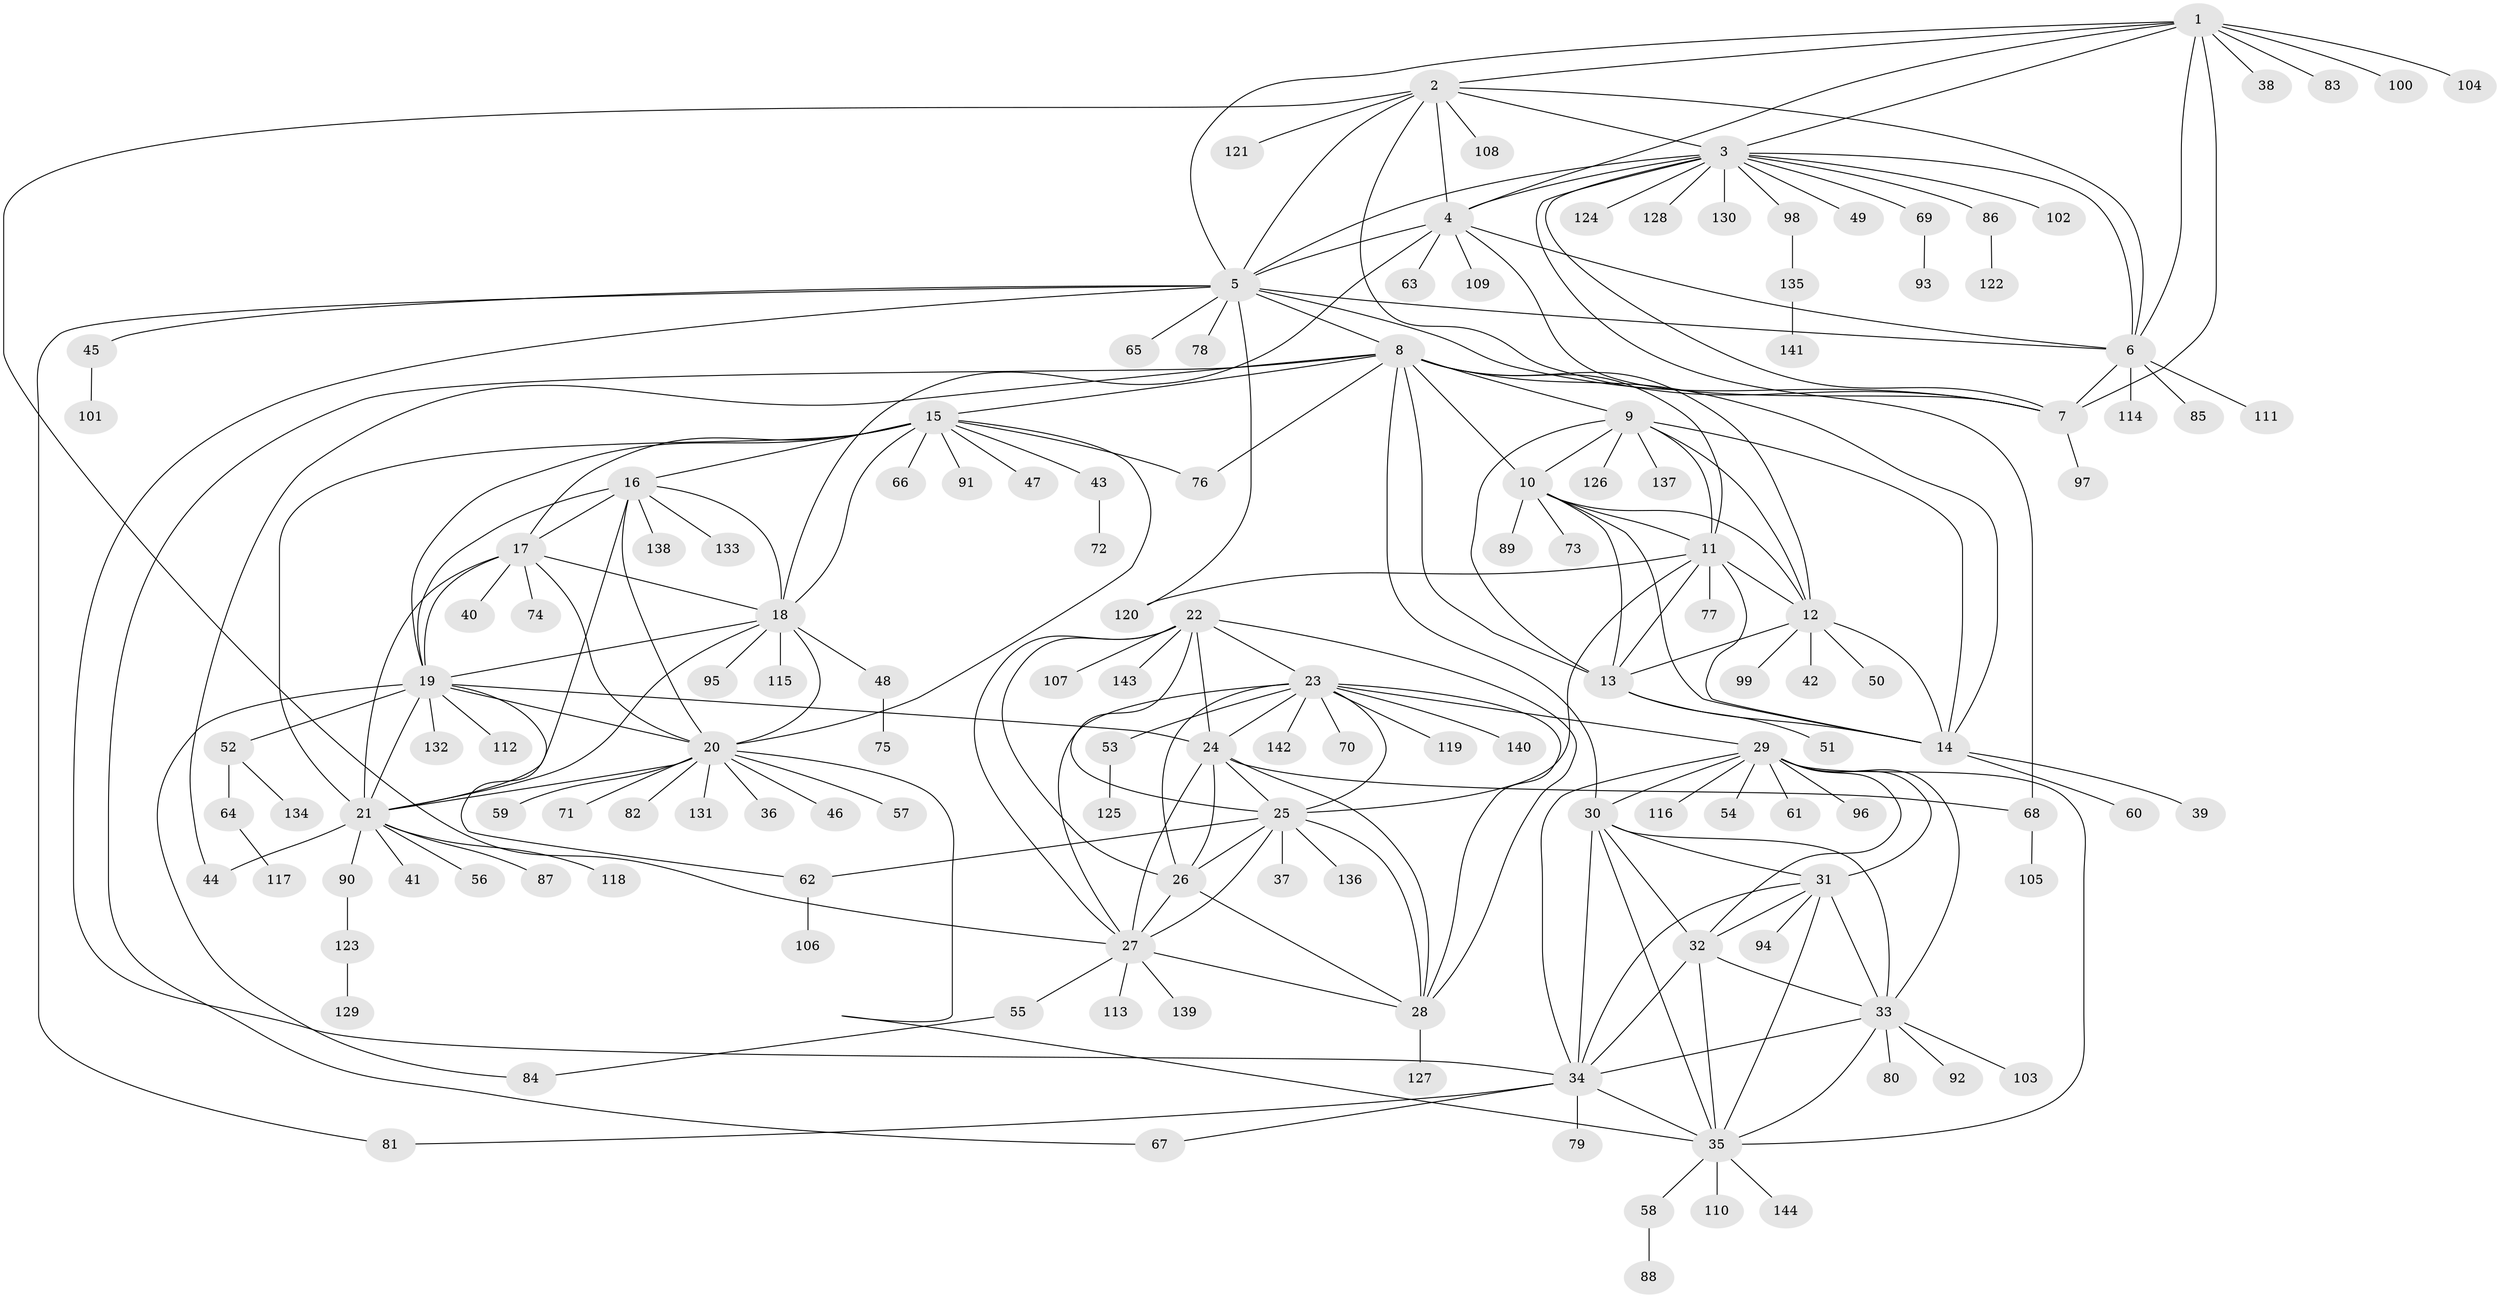 // Generated by graph-tools (version 1.1) at 2025/26/03/09/25 03:26:37]
// undirected, 144 vertices, 232 edges
graph export_dot {
graph [start="1"]
  node [color=gray90,style=filled];
  1;
  2;
  3;
  4;
  5;
  6;
  7;
  8;
  9;
  10;
  11;
  12;
  13;
  14;
  15;
  16;
  17;
  18;
  19;
  20;
  21;
  22;
  23;
  24;
  25;
  26;
  27;
  28;
  29;
  30;
  31;
  32;
  33;
  34;
  35;
  36;
  37;
  38;
  39;
  40;
  41;
  42;
  43;
  44;
  45;
  46;
  47;
  48;
  49;
  50;
  51;
  52;
  53;
  54;
  55;
  56;
  57;
  58;
  59;
  60;
  61;
  62;
  63;
  64;
  65;
  66;
  67;
  68;
  69;
  70;
  71;
  72;
  73;
  74;
  75;
  76;
  77;
  78;
  79;
  80;
  81;
  82;
  83;
  84;
  85;
  86;
  87;
  88;
  89;
  90;
  91;
  92;
  93;
  94;
  95;
  96;
  97;
  98;
  99;
  100;
  101;
  102;
  103;
  104;
  105;
  106;
  107;
  108;
  109;
  110;
  111;
  112;
  113;
  114;
  115;
  116;
  117;
  118;
  119;
  120;
  121;
  122;
  123;
  124;
  125;
  126;
  127;
  128;
  129;
  130;
  131;
  132;
  133;
  134;
  135;
  136;
  137;
  138;
  139;
  140;
  141;
  142;
  143;
  144;
  1 -- 2;
  1 -- 3;
  1 -- 4;
  1 -- 5;
  1 -- 6;
  1 -- 7;
  1 -- 38;
  1 -- 83;
  1 -- 100;
  1 -- 104;
  2 -- 3;
  2 -- 4;
  2 -- 5;
  2 -- 6;
  2 -- 7;
  2 -- 27;
  2 -- 108;
  2 -- 121;
  3 -- 4;
  3 -- 5;
  3 -- 6;
  3 -- 7;
  3 -- 49;
  3 -- 68;
  3 -- 69;
  3 -- 86;
  3 -- 98;
  3 -- 102;
  3 -- 124;
  3 -- 128;
  3 -- 130;
  4 -- 5;
  4 -- 6;
  4 -- 7;
  4 -- 18;
  4 -- 63;
  4 -- 109;
  5 -- 6;
  5 -- 7;
  5 -- 8;
  5 -- 34;
  5 -- 45;
  5 -- 65;
  5 -- 78;
  5 -- 81;
  5 -- 120;
  6 -- 7;
  6 -- 85;
  6 -- 111;
  6 -- 114;
  7 -- 97;
  8 -- 9;
  8 -- 10;
  8 -- 11;
  8 -- 12;
  8 -- 13;
  8 -- 14;
  8 -- 15;
  8 -- 30;
  8 -- 44;
  8 -- 67;
  8 -- 76;
  9 -- 10;
  9 -- 11;
  9 -- 12;
  9 -- 13;
  9 -- 14;
  9 -- 126;
  9 -- 137;
  10 -- 11;
  10 -- 12;
  10 -- 13;
  10 -- 14;
  10 -- 73;
  10 -- 89;
  11 -- 12;
  11 -- 13;
  11 -- 14;
  11 -- 25;
  11 -- 77;
  11 -- 120;
  12 -- 13;
  12 -- 14;
  12 -- 42;
  12 -- 50;
  12 -- 99;
  13 -- 14;
  13 -- 51;
  14 -- 39;
  14 -- 60;
  15 -- 16;
  15 -- 17;
  15 -- 18;
  15 -- 19;
  15 -- 20;
  15 -- 21;
  15 -- 43;
  15 -- 47;
  15 -- 66;
  15 -- 76;
  15 -- 91;
  16 -- 17;
  16 -- 18;
  16 -- 19;
  16 -- 20;
  16 -- 21;
  16 -- 133;
  16 -- 138;
  17 -- 18;
  17 -- 19;
  17 -- 20;
  17 -- 21;
  17 -- 40;
  17 -- 74;
  18 -- 19;
  18 -- 20;
  18 -- 21;
  18 -- 48;
  18 -- 95;
  18 -- 115;
  19 -- 20;
  19 -- 21;
  19 -- 24;
  19 -- 52;
  19 -- 62;
  19 -- 84;
  19 -- 112;
  19 -- 132;
  20 -- 21;
  20 -- 35;
  20 -- 36;
  20 -- 46;
  20 -- 57;
  20 -- 59;
  20 -- 71;
  20 -- 82;
  20 -- 131;
  21 -- 41;
  21 -- 44;
  21 -- 56;
  21 -- 87;
  21 -- 90;
  21 -- 118;
  22 -- 23;
  22 -- 24;
  22 -- 25;
  22 -- 26;
  22 -- 27;
  22 -- 28;
  22 -- 107;
  22 -- 143;
  23 -- 24;
  23 -- 25;
  23 -- 26;
  23 -- 27;
  23 -- 28;
  23 -- 29;
  23 -- 53;
  23 -- 70;
  23 -- 119;
  23 -- 140;
  23 -- 142;
  24 -- 25;
  24 -- 26;
  24 -- 27;
  24 -- 28;
  24 -- 68;
  25 -- 26;
  25 -- 27;
  25 -- 28;
  25 -- 37;
  25 -- 62;
  25 -- 136;
  26 -- 27;
  26 -- 28;
  27 -- 28;
  27 -- 55;
  27 -- 113;
  27 -- 139;
  28 -- 127;
  29 -- 30;
  29 -- 31;
  29 -- 32;
  29 -- 33;
  29 -- 34;
  29 -- 35;
  29 -- 54;
  29 -- 61;
  29 -- 96;
  29 -- 116;
  30 -- 31;
  30 -- 32;
  30 -- 33;
  30 -- 34;
  30 -- 35;
  31 -- 32;
  31 -- 33;
  31 -- 34;
  31 -- 35;
  31 -- 94;
  32 -- 33;
  32 -- 34;
  32 -- 35;
  33 -- 34;
  33 -- 35;
  33 -- 80;
  33 -- 92;
  33 -- 103;
  34 -- 35;
  34 -- 67;
  34 -- 79;
  34 -- 81;
  35 -- 58;
  35 -- 110;
  35 -- 144;
  43 -- 72;
  45 -- 101;
  48 -- 75;
  52 -- 64;
  52 -- 134;
  53 -- 125;
  55 -- 84;
  58 -- 88;
  62 -- 106;
  64 -- 117;
  68 -- 105;
  69 -- 93;
  86 -- 122;
  90 -- 123;
  98 -- 135;
  123 -- 129;
  135 -- 141;
}
